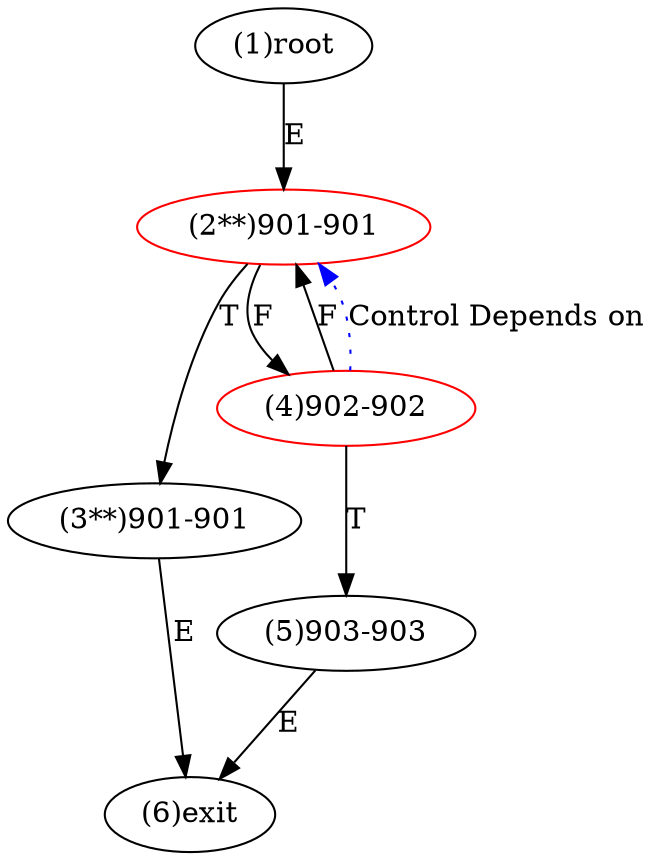 digraph "" { 
1[ label="(1)root"];
2[ label="(2**)901-901",color=red];
3[ label="(3**)901-901"];
4[ label="(4)902-902",color=red];
5[ label="(5)903-903"];
6[ label="(6)exit"];
1->2[ label="E"];
2->4[ label="F"];
2->3[ label="T"];
3->6[ label="E"];
4->2[ label="F"];
4->5[ label="T"];
5->6[ label="E"];
4->2[ color="blue" label="Control Depends on" style = dotted ];
}